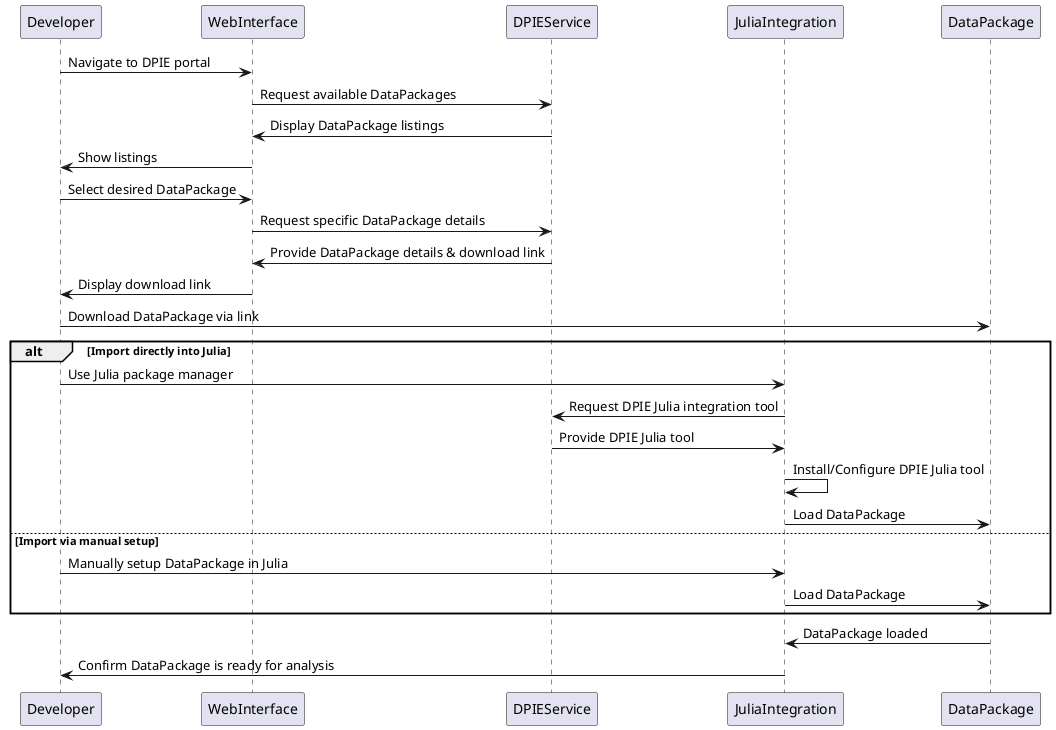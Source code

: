 @startuml
participant Developer as dev
participant WebInterface as web
participant DPIEService as dpie
participant JuliaIntegration as julia
participant DataPackage as dp

dev -> web : Navigate to DPIE portal
web -> dpie : Request available DataPackages
dpie -> web : Display DataPackage listings
web -> dev : Show listings
dev -> web : Select desired DataPackage
web -> dpie : Request specific DataPackage details
dpie -> web : Provide DataPackage details & download link
web -> dev : Display download link
dev -> dp : Download DataPackage via link

alt Import directly into Julia
    dev -> julia : Use Julia package manager
    julia -> dpie : Request DPIE Julia integration tool
    dpie -> julia : Provide DPIE Julia tool
    julia -> julia : Install/Configure DPIE Julia tool
    julia -> dp : Load DataPackage
else Import via manual setup
    dev -> julia : Manually setup DataPackage in Julia
    julia -> dp : Load DataPackage
end

dp -> julia : DataPackage loaded
julia -> dev : Confirm DataPackage is ready for analysis
@enduml